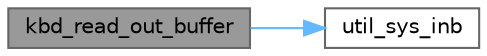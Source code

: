 digraph "kbd_read_out_buffer"
{
 // LATEX_PDF_SIZE
  bgcolor="transparent";
  edge [fontname=Helvetica,fontsize=10,labelfontname=Helvetica,labelfontsize=10];
  node [fontname=Helvetica,fontsize=10,shape=box,height=0.2,width=0.4];
  rankdir="LR";
  Node1 [label="kbd_read_out_buffer",height=0.2,width=0.4,color="gray40", fillcolor="grey60", style="filled", fontcolor="black",tooltip="This function reads the content in the 0x64 address."];
  Node1 -> Node2 [color="steelblue1",style="solid"];
  Node2 [label="util_sys_inb",height=0.2,width=0.4,color="grey40", fillcolor="white", style="filled",URL="$utils_8c.html#a79a031a8611f5b2d6afa4158e92b0fb4",tooltip=" "];
}
